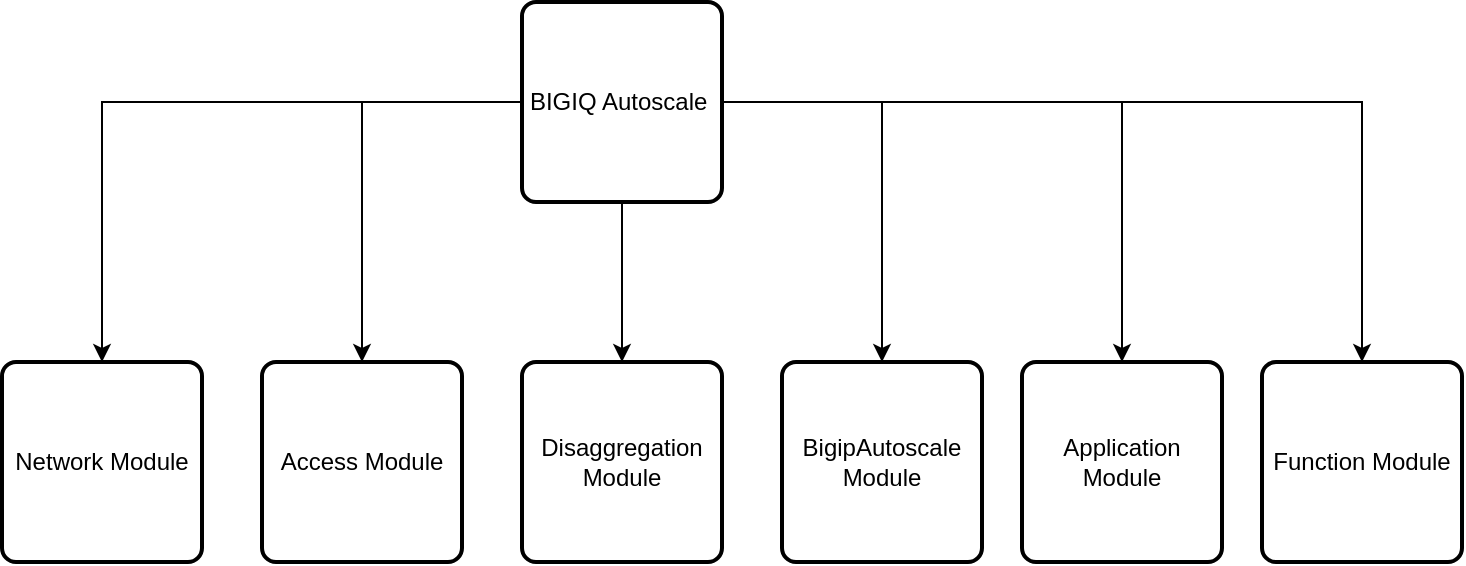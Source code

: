 <mxfile version="13.8.1" type="device"><diagram id="C5RBs43oDa-KdzZeNtuy" name="Page-1"><mxGraphModel dx="1386" dy="745" grid="1" gridSize="10" guides="1" tooltips="1" connect="1" arrows="1" fold="1" page="1" pageScale="1" pageWidth="827" pageHeight="1169" math="0" shadow="0"><root><mxCell id="WIyWlLk6GJQsqaUBKTNV-0"/><mxCell id="WIyWlLk6GJQsqaUBKTNV-1" parent="WIyWlLk6GJQsqaUBKTNV-0"/><mxCell id="Kdg5nQhz50lXfOBXTQbJ-2" style="edgeStyle=orthogonalEdgeStyle;rounded=0;orthogonalLoop=1;jettySize=auto;html=1;exitX=0;exitY=0.5;exitDx=0;exitDy=0;entryX=0.5;entryY=0;entryDx=0;entryDy=0;" edge="1" parent="WIyWlLk6GJQsqaUBKTNV-1" source="Kdg5nQhz50lXfOBXTQbJ-0" target="Kdg5nQhz50lXfOBXTQbJ-1"><mxGeometry relative="1" as="geometry"/></mxCell><mxCell id="Kdg5nQhz50lXfOBXTQbJ-7" style="edgeStyle=orthogonalEdgeStyle;rounded=0;orthogonalLoop=1;jettySize=auto;html=1;exitX=0;exitY=0.5;exitDx=0;exitDy=0;" edge="1" parent="WIyWlLk6GJQsqaUBKTNV-1" source="Kdg5nQhz50lXfOBXTQbJ-0" target="Kdg5nQhz50lXfOBXTQbJ-3"><mxGeometry relative="1" as="geometry"/></mxCell><mxCell id="Kdg5nQhz50lXfOBXTQbJ-8" style="edgeStyle=orthogonalEdgeStyle;rounded=0;orthogonalLoop=1;jettySize=auto;html=1;exitX=0.5;exitY=1;exitDx=0;exitDy=0;" edge="1" parent="WIyWlLk6GJQsqaUBKTNV-1" source="Kdg5nQhz50lXfOBXTQbJ-0" target="Kdg5nQhz50lXfOBXTQbJ-4"><mxGeometry relative="1" as="geometry"/></mxCell><mxCell id="Kdg5nQhz50lXfOBXTQbJ-9" style="edgeStyle=orthogonalEdgeStyle;rounded=0;orthogonalLoop=1;jettySize=auto;html=1;exitX=1;exitY=0.5;exitDx=0;exitDy=0;entryX=0.5;entryY=0;entryDx=0;entryDy=0;" edge="1" parent="WIyWlLk6GJQsqaUBKTNV-1" source="Kdg5nQhz50lXfOBXTQbJ-0" target="Kdg5nQhz50lXfOBXTQbJ-5"><mxGeometry relative="1" as="geometry"/></mxCell><mxCell id="Kdg5nQhz50lXfOBXTQbJ-10" style="edgeStyle=orthogonalEdgeStyle;rounded=0;orthogonalLoop=1;jettySize=auto;html=1;exitX=1;exitY=0.5;exitDx=0;exitDy=0;entryX=0.5;entryY=0;entryDx=0;entryDy=0;" edge="1" parent="WIyWlLk6GJQsqaUBKTNV-1" source="Kdg5nQhz50lXfOBXTQbJ-0" target="Kdg5nQhz50lXfOBXTQbJ-6"><mxGeometry relative="1" as="geometry"/></mxCell><mxCell id="Kdg5nQhz50lXfOBXTQbJ-12" style="edgeStyle=orthogonalEdgeStyle;rounded=0;orthogonalLoop=1;jettySize=auto;html=1;exitX=1;exitY=0.5;exitDx=0;exitDy=0;" edge="1" parent="WIyWlLk6GJQsqaUBKTNV-1" source="Kdg5nQhz50lXfOBXTQbJ-0" target="Kdg5nQhz50lXfOBXTQbJ-11"><mxGeometry relative="1" as="geometry"/></mxCell><mxCell id="Kdg5nQhz50lXfOBXTQbJ-0" value="BIGIQ Autoscale&amp;nbsp;" style="rounded=1;whiteSpace=wrap;html=1;absoluteArcSize=1;arcSize=14;strokeWidth=2;" vertex="1" parent="WIyWlLk6GJQsqaUBKTNV-1"><mxGeometry x="390" y="90" width="100" height="100" as="geometry"/></mxCell><mxCell id="Kdg5nQhz50lXfOBXTQbJ-1" value="Network Module" style="rounded=1;whiteSpace=wrap;html=1;absoluteArcSize=1;arcSize=14;strokeWidth=2;" vertex="1" parent="WIyWlLk6GJQsqaUBKTNV-1"><mxGeometry x="130" y="270" width="100" height="100" as="geometry"/></mxCell><mxCell id="Kdg5nQhz50lXfOBXTQbJ-3" value="Access Module" style="rounded=1;whiteSpace=wrap;html=1;absoluteArcSize=1;arcSize=14;strokeWidth=2;" vertex="1" parent="WIyWlLk6GJQsqaUBKTNV-1"><mxGeometry x="260" y="270" width="100" height="100" as="geometry"/></mxCell><mxCell id="Kdg5nQhz50lXfOBXTQbJ-4" value="Disaggregation Module" style="rounded=1;whiteSpace=wrap;html=1;absoluteArcSize=1;arcSize=14;strokeWidth=2;" vertex="1" parent="WIyWlLk6GJQsqaUBKTNV-1"><mxGeometry x="390" y="270" width="100" height="100" as="geometry"/></mxCell><mxCell id="Kdg5nQhz50lXfOBXTQbJ-5" value="BigipAutoscale Module" style="rounded=1;whiteSpace=wrap;html=1;absoluteArcSize=1;arcSize=14;strokeWidth=2;" vertex="1" parent="WIyWlLk6GJQsqaUBKTNV-1"><mxGeometry x="520" y="270" width="100" height="100" as="geometry"/></mxCell><mxCell id="Kdg5nQhz50lXfOBXTQbJ-6" value="Application Module" style="rounded=1;whiteSpace=wrap;html=1;absoluteArcSize=1;arcSize=14;strokeWidth=2;" vertex="1" parent="WIyWlLk6GJQsqaUBKTNV-1"><mxGeometry x="640" y="270" width="100" height="100" as="geometry"/></mxCell><mxCell id="Kdg5nQhz50lXfOBXTQbJ-11" value="Function Module" style="rounded=1;whiteSpace=wrap;html=1;absoluteArcSize=1;arcSize=14;strokeWidth=2;" vertex="1" parent="WIyWlLk6GJQsqaUBKTNV-1"><mxGeometry x="760" y="270" width="100" height="100" as="geometry"/></mxCell></root></mxGraphModel></diagram></mxfile>